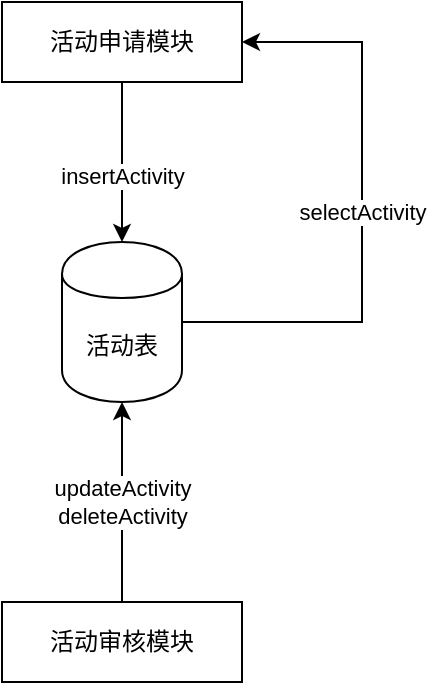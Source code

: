 <mxfile version="13.5.1" type="device"><diagram id="1067oFxtGMfDyS9zB6VU" name="Page-1"><mxGraphModel dx="1264" dy="601" grid="1" gridSize="10" guides="1" tooltips="1" connect="1" arrows="1" fold="1" page="1" pageScale="1" pageWidth="827" pageHeight="1169" math="0" shadow="0"><root><mxCell id="0"/><mxCell id="1" parent="0"/><mxCell id="n3-B9CEZcc6wb9MSJJbB-1" value="&lt;span style=&quot;color: rgb(0 , 0 , 0) ; font-family: &amp;#34;helvetica&amp;#34; ; font-size: 11px ; font-style: normal ; font-weight: 400 ; letter-spacing: normal ; text-align: center ; text-indent: 0px ; text-transform: none ; word-spacing: 0px ; background-color: rgb(255 , 255 , 255) ; display: inline ; float: none&quot;&gt;selectActivity&lt;/span&gt;" style="edgeStyle=orthogonalEdgeStyle;rounded=0;orthogonalLoop=1;jettySize=auto;html=1;entryX=1;entryY=0.5;entryDx=0;entryDy=0;" edge="1" parent="1" source="IiLd0mx7cwh3jzifQ2A1-4" target="APnBrsxIo6V9IDQPIDNN-1"><mxGeometry relative="1" as="geometry"><Array as="points"><mxPoint x="430" y="280"/><mxPoint x="430" y="140"/></Array></mxGeometry></mxCell><mxCell id="IiLd0mx7cwh3jzifQ2A1-4" value="活动表" style="shape=cylinder;whiteSpace=wrap;html=1;boundedLbl=1;backgroundOutline=1;" parent="1" vertex="1"><mxGeometry x="280" y="240" width="60" height="80" as="geometry"/></mxCell><mxCell id="APnBrsxIo6V9IDQPIDNN-2" value="insertActivity" style="edgeStyle=orthogonalEdgeStyle;rounded=0;orthogonalLoop=1;jettySize=auto;html=1;entryX=0.5;entryY=0;entryDx=0;entryDy=0;" parent="1" source="APnBrsxIo6V9IDQPIDNN-1" target="IiLd0mx7cwh3jzifQ2A1-4" edge="1"><mxGeometry x="0.167" relative="1" as="geometry"><mxPoint as="offset"/></mxGeometry></mxCell><mxCell id="APnBrsxIo6V9IDQPIDNN-1" value="活动申请模块" style="rounded=0;whiteSpace=wrap;html=1;" parent="1" vertex="1"><mxGeometry x="250" y="120" width="120" height="40" as="geometry"/></mxCell><mxCell id="9oTAbmXa5cqzHD853D8L-3" value="updateActivity&lt;br&gt;deleteActivity" style="edgeStyle=orthogonalEdgeStyle;rounded=0;orthogonalLoop=1;jettySize=auto;html=1;entryX=0.5;entryY=1;entryDx=0;entryDy=0;" parent="1" source="9oTAbmXa5cqzHD853D8L-2" target="IiLd0mx7cwh3jzifQ2A1-4" edge="1"><mxGeometry relative="1" as="geometry"/></mxCell><mxCell id="9oTAbmXa5cqzHD853D8L-2" value="活动审核模块" style="rounded=0;whiteSpace=wrap;html=1;" parent="1" vertex="1"><mxGeometry x="250" y="420" width="120" height="40" as="geometry"/></mxCell></root></mxGraphModel></diagram></mxfile>